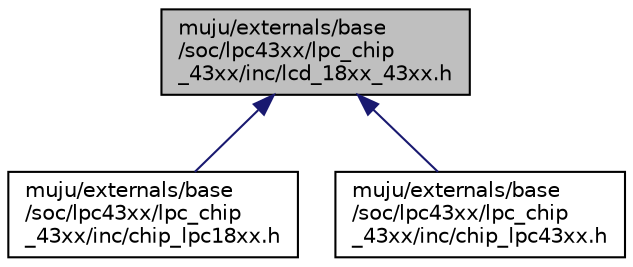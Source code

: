 digraph "muju/externals/base/soc/lpc43xx/lpc_chip_43xx/inc/lcd_18xx_43xx.h"
{
  edge [fontname="Helvetica",fontsize="10",labelfontname="Helvetica",labelfontsize="10"];
  node [fontname="Helvetica",fontsize="10",shape=record];
  Node1 [label="muju/externals/base\l/soc/lpc43xx/lpc_chip\l_43xx/inc/lcd_18xx_43xx.h",height=0.2,width=0.4,color="black", fillcolor="grey75", style="filled", fontcolor="black"];
  Node1 -> Node2 [dir="back",color="midnightblue",fontsize="10",style="solid",fontname="Helvetica"];
  Node2 [label="muju/externals/base\l/soc/lpc43xx/lpc_chip\l_43xx/inc/chip_lpc18xx.h",height=0.2,width=0.4,color="black", fillcolor="white", style="filled",URL="$chip__lpc18xx_8h.html"];
  Node1 -> Node3 [dir="back",color="midnightblue",fontsize="10",style="solid",fontname="Helvetica"];
  Node3 [label="muju/externals/base\l/soc/lpc43xx/lpc_chip\l_43xx/inc/chip_lpc43xx.h",height=0.2,width=0.4,color="black", fillcolor="white", style="filled",URL="$chip__lpc43xx_8h.html"];
}
